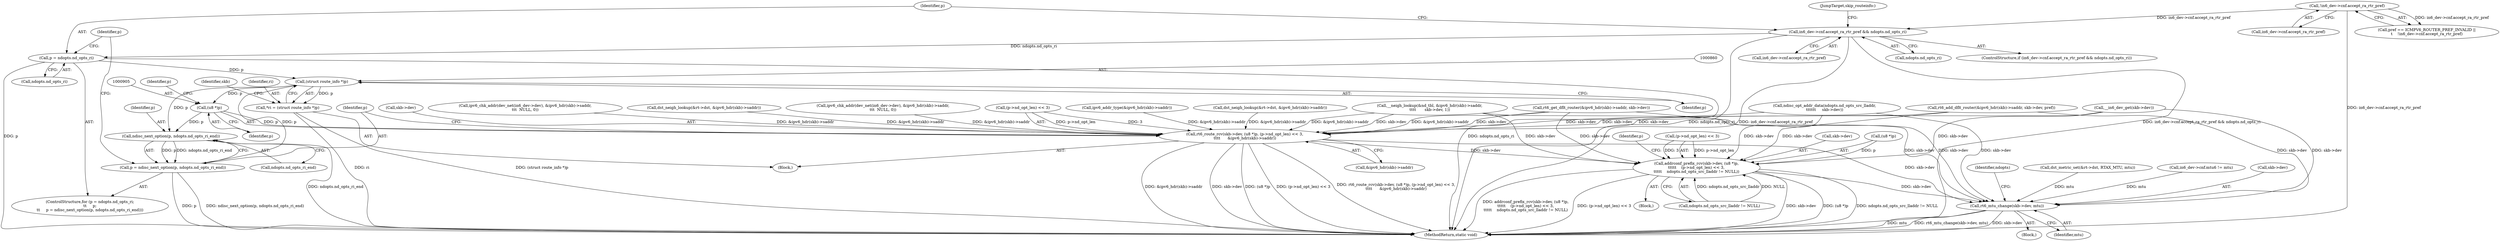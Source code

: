 digraph "0_linux_6fd99094de2b83d1d4c8457f2c83483b2828e75a@pointer" {
"1000830" [label="(Call,in6_dev->cnf.accept_ra_rtr_pref && ndopts.nd_opts_ri)"];
"1000382" [label="(Call,!in6_dev->cnf.accept_ra_rtr_pref)"];
"1000842" [label="(Call,p = ndopts.nd_opts_ri)"];
"1000859" [label="(Call,(struct route_info *)p)"];
"1000850" [label="(Call,ndisc_next_option(p, ndopts.nd_opts_ri_end))"];
"1000848" [label="(Call,p = ndisc_next_option(p, ndopts.nd_opts_ri_end))"];
"1000857" [label="(Call,*ri = (struct route_info *)p)"];
"1000904" [label="(Call,(u8 *)p)"];
"1000900" [label="(Call,rt6_route_rcv(skb->dev, (u8 *)p, (p->nd_opt_len) << 3,\n\t\t\t\t      &ipv6_hdr(skb)->saddr))"];
"1000963" [label="(Call,addrconf_prefix_rcv(skb->dev, (u8 *)p,\n\t\t\t\t\t    (p->nd_opt_len) << 3,\n\t\t\t\t\t    ndopts.nd_opts_src_lladdr != NULL))"];
"1001055" [label="(Call,rt6_mtu_change(skb->dev, mtu))"];
"1000855" [label="(Block,)"];
"1000900" [label="(Call,rt6_route_rcv(skb->dev, (u8 *)p, (p->nd_opt_len) << 3,\n\t\t\t\t      &ipv6_hdr(skb)->saddr))"];
"1000382" [label="(Call,!in6_dev->cnf.accept_ra_rtr_pref)"];
"1000967" [label="(Call,(u8 *)p)"];
"1000859" [label="(Call,(struct route_info *)p)"];
"1000909" [label="(Identifier,p)"];
"1000850" [label="(Call,ndisc_next_option(p, ndopts.nd_opts_ri_end))"];
"1000858" [label="(Identifier,ri)"];
"1000204" [label="(Call,__in6_dev_get(skb->dev))"];
"1001059" [label="(Identifier,mtu)"];
"1000465" [label="(Call,rt6_add_dflt_router(&ipv6_hdr(skb)->saddr, skb->dev, pref))"];
"1000849" [label="(Identifier,p)"];
"1000167" [label="(Call,ipv6_addr_type(&ipv6_hdr(skb)->saddr))"];
"1000917" [label="(JumpTarget,skip_routeinfo:)"];
"1000848" [label="(Call,p = ndisc_next_option(p, ndopts.nd_opts_ri_end))"];
"1000962" [label="(Block,)"];
"1000843" [label="(Identifier,p)"];
"1001062" [label="(Identifier,ndopts)"];
"1001048" [label="(Call,dst_metric_set(&rt->dst, RTAX_MTU, mtu))"];
"1000836" [label="(Call,ndopts.nd_opts_ri)"];
"1000842" [label="(Call,p = ndopts.nd_opts_ri)"];
"1000829" [label="(ControlStructure,if (in6_dev->cnf.accept_ra_rtr_pref && ndopts.nd_opts_ri))"];
"1000906" [label="(Identifier,p)"];
"1000407" [label="(Call,dst_neigh_lookup(&rt->dst, &ipv6_hdr(skb)->saddr))"];
"1000847" [label="(Identifier,p)"];
"1000975" [label="(Call,ndopts.nd_opts_src_lladdr != NULL)"];
"1000956" [label="(Identifier,p)"];
"1001104" [label="(MethodReturn,static void)"];
"1000830" [label="(Call,in6_dev->cnf.accept_ra_rtr_pref && ndopts.nd_opts_ri)"];
"1001055" [label="(Call,rt6_mtu_change(skb->dev, mtu))"];
"1000970" [label="(Call,(p->nd_opt_len) << 3)"];
"1001031" [label="(Call,in6_dev->cnf.mtu6 != mtu)"];
"1000831" [label="(Call,in6_dev->cnf.accept_ra_rtr_pref)"];
"1000901" [label="(Call,skb->dev)"];
"1000383" [label="(Call,in6_dev->cnf.accept_ra_rtr_pref)"];
"1000904" [label="(Call,(u8 *)p)"];
"1000857" [label="(Call,*ri = (struct route_info *)p)"];
"1000852" [label="(Call,ndopts.nd_opts_ri_end)"];
"1000339" [label="(Call,ipv6_chk_addr(dev_net(in6_dev->dev), &ipv6_hdr(skb)->saddr,\n\t\t\t  NULL, 0))"];
"1000964" [label="(Call,skb->dev)"];
"1000912" [label="(Call,&ipv6_hdr(skb)->saddr)"];
"1000378" [label="(Call,pref == ICMPV6_ROUTER_PREF_INVALID ||\n\t    !in6_dev->cnf.accept_ra_rtr_pref)"];
"1000866" [label="(Identifier,skb)"];
"1000907" [label="(Call,(p->nd_opt_len) << 3)"];
"1000393" [label="(Call,rt6_get_dflt_router(&ipv6_hdr(skb)->saddr, skb->dev))"];
"1000861" [label="(Identifier,p)"];
"1000841" [label="(ControlStructure,for (p = ndopts.nd_opts_ri;\n\t\t     p;\n\t\t     p = ndisc_next_option(p, ndopts.nd_opts_ri_end)))"];
"1000806" [label="(Call,ipv6_chk_addr(dev_net(in6_dev->dev), &ipv6_hdr(skb)->saddr,\n\t\t\t  NULL, 0))"];
"1000488" [label="(Call,dst_neigh_lookup(&rt->dst, &ipv6_hdr(skb)->saddr))"];
"1000755" [label="(Call,ndisc_opt_addr_data(ndopts.nd_opts_src_lladdr,\n\t\t\t\t\t\t     skb->dev))"];
"1001056" [label="(Call,skb->dev)"];
"1000963" [label="(Call,addrconf_prefix_rcv(skb->dev, (u8 *)p,\n\t\t\t\t\t    (p->nd_opt_len) << 3,\n\t\t\t\t\t    ndopts.nd_opts_src_lladdr != NULL))"];
"1000844" [label="(Call,ndopts.nd_opts_ri)"];
"1000729" [label="(Call,__neigh_lookup(&nd_tbl, &ipv6_hdr(skb)->saddr,\n\t\t\t\t       skb->dev, 1))"];
"1001038" [label="(Block,)"];
"1000851" [label="(Identifier,p)"];
"1000830" -> "1000829"  [label="AST: "];
"1000830" -> "1000831"  [label="CFG: "];
"1000830" -> "1000836"  [label="CFG: "];
"1000831" -> "1000830"  [label="AST: "];
"1000836" -> "1000830"  [label="AST: "];
"1000843" -> "1000830"  [label="CFG: "];
"1000917" -> "1000830"  [label="CFG: "];
"1000830" -> "1001104"  [label="DDG: in6_dev->cnf.accept_ra_rtr_pref && ndopts.nd_opts_ri"];
"1000830" -> "1001104"  [label="DDG: ndopts.nd_opts_ri"];
"1000830" -> "1001104"  [label="DDG: in6_dev->cnf.accept_ra_rtr_pref"];
"1000382" -> "1000830"  [label="DDG: in6_dev->cnf.accept_ra_rtr_pref"];
"1000830" -> "1000842"  [label="DDG: ndopts.nd_opts_ri"];
"1000382" -> "1000378"  [label="AST: "];
"1000382" -> "1000383"  [label="CFG: "];
"1000383" -> "1000382"  [label="AST: "];
"1000378" -> "1000382"  [label="CFG: "];
"1000382" -> "1001104"  [label="DDG: in6_dev->cnf.accept_ra_rtr_pref"];
"1000382" -> "1000378"  [label="DDG: in6_dev->cnf.accept_ra_rtr_pref"];
"1000842" -> "1000841"  [label="AST: "];
"1000842" -> "1000844"  [label="CFG: "];
"1000843" -> "1000842"  [label="AST: "];
"1000844" -> "1000842"  [label="AST: "];
"1000847" -> "1000842"  [label="CFG: "];
"1000842" -> "1001104"  [label="DDG: p"];
"1000842" -> "1001104"  [label="DDG: ndopts.nd_opts_ri"];
"1000842" -> "1000859"  [label="DDG: p"];
"1000859" -> "1000857"  [label="AST: "];
"1000859" -> "1000861"  [label="CFG: "];
"1000860" -> "1000859"  [label="AST: "];
"1000861" -> "1000859"  [label="AST: "];
"1000857" -> "1000859"  [label="CFG: "];
"1000859" -> "1000850"  [label="DDG: p"];
"1000859" -> "1000857"  [label="DDG: p"];
"1000848" -> "1000859"  [label="DDG: p"];
"1000859" -> "1000904"  [label="DDG: p"];
"1000850" -> "1000848"  [label="AST: "];
"1000850" -> "1000852"  [label="CFG: "];
"1000851" -> "1000850"  [label="AST: "];
"1000852" -> "1000850"  [label="AST: "];
"1000848" -> "1000850"  [label="CFG: "];
"1000850" -> "1001104"  [label="DDG: ndopts.nd_opts_ri_end"];
"1000850" -> "1000848"  [label="DDG: p"];
"1000850" -> "1000848"  [label="DDG: ndopts.nd_opts_ri_end"];
"1000904" -> "1000850"  [label="DDG: p"];
"1000848" -> "1000841"  [label="AST: "];
"1000849" -> "1000848"  [label="AST: "];
"1000847" -> "1000848"  [label="CFG: "];
"1000848" -> "1001104"  [label="DDG: p"];
"1000848" -> "1001104"  [label="DDG: ndisc_next_option(p, ndopts.nd_opts_ri_end)"];
"1000857" -> "1000855"  [label="AST: "];
"1000858" -> "1000857"  [label="AST: "];
"1000866" -> "1000857"  [label="CFG: "];
"1000857" -> "1001104"  [label="DDG: ri"];
"1000857" -> "1001104"  [label="DDG: (struct route_info *)p"];
"1000904" -> "1000900"  [label="AST: "];
"1000904" -> "1000906"  [label="CFG: "];
"1000905" -> "1000904"  [label="AST: "];
"1000906" -> "1000904"  [label="AST: "];
"1000909" -> "1000904"  [label="CFG: "];
"1000904" -> "1000900"  [label="DDG: p"];
"1000900" -> "1000855"  [label="AST: "];
"1000900" -> "1000912"  [label="CFG: "];
"1000901" -> "1000900"  [label="AST: "];
"1000907" -> "1000900"  [label="AST: "];
"1000912" -> "1000900"  [label="AST: "];
"1000849" -> "1000900"  [label="CFG: "];
"1000900" -> "1001104"  [label="DDG: (u8 *)p"];
"1000900" -> "1001104"  [label="DDG: (p->nd_opt_len) << 3"];
"1000900" -> "1001104"  [label="DDG: rt6_route_rcv(skb->dev, (u8 *)p, (p->nd_opt_len) << 3,\n\t\t\t\t      &ipv6_hdr(skb)->saddr)"];
"1000900" -> "1001104"  [label="DDG: &ipv6_hdr(skb)->saddr"];
"1000900" -> "1001104"  [label="DDG: skb->dev"];
"1000755" -> "1000900"  [label="DDG: skb->dev"];
"1000729" -> "1000900"  [label="DDG: skb->dev"];
"1000729" -> "1000900"  [label="DDG: &ipv6_hdr(skb)->saddr"];
"1000465" -> "1000900"  [label="DDG: skb->dev"];
"1000204" -> "1000900"  [label="DDG: skb->dev"];
"1000393" -> "1000900"  [label="DDG: skb->dev"];
"1000393" -> "1000900"  [label="DDG: &ipv6_hdr(skb)->saddr"];
"1000907" -> "1000900"  [label="DDG: p->nd_opt_len"];
"1000907" -> "1000900"  [label="DDG: 3"];
"1000167" -> "1000900"  [label="DDG: &ipv6_hdr(skb)->saddr"];
"1000407" -> "1000900"  [label="DDG: &ipv6_hdr(skb)->saddr"];
"1000488" -> "1000900"  [label="DDG: &ipv6_hdr(skb)->saddr"];
"1000806" -> "1000900"  [label="DDG: &ipv6_hdr(skb)->saddr"];
"1000339" -> "1000900"  [label="DDG: &ipv6_hdr(skb)->saddr"];
"1000900" -> "1000963"  [label="DDG: skb->dev"];
"1000900" -> "1001055"  [label="DDG: skb->dev"];
"1000963" -> "1000962"  [label="AST: "];
"1000963" -> "1000975"  [label="CFG: "];
"1000964" -> "1000963"  [label="AST: "];
"1000967" -> "1000963"  [label="AST: "];
"1000970" -> "1000963"  [label="AST: "];
"1000975" -> "1000963"  [label="AST: "];
"1000956" -> "1000963"  [label="CFG: "];
"1000963" -> "1001104"  [label="DDG: skb->dev"];
"1000963" -> "1001104"  [label="DDG: (u8 *)p"];
"1000963" -> "1001104"  [label="DDG: ndopts.nd_opts_src_lladdr != NULL"];
"1000963" -> "1001104"  [label="DDG: addrconf_prefix_rcv(skb->dev, (u8 *)p,\n\t\t\t\t\t    (p->nd_opt_len) << 3,\n\t\t\t\t\t    ndopts.nd_opts_src_lladdr != NULL)"];
"1000963" -> "1001104"  [label="DDG: (p->nd_opt_len) << 3"];
"1000755" -> "1000963"  [label="DDG: skb->dev"];
"1000729" -> "1000963"  [label="DDG: skb->dev"];
"1000465" -> "1000963"  [label="DDG: skb->dev"];
"1000204" -> "1000963"  [label="DDG: skb->dev"];
"1000393" -> "1000963"  [label="DDG: skb->dev"];
"1000967" -> "1000963"  [label="DDG: p"];
"1000970" -> "1000963"  [label="DDG: p->nd_opt_len"];
"1000970" -> "1000963"  [label="DDG: 3"];
"1000975" -> "1000963"  [label="DDG: ndopts.nd_opts_src_lladdr"];
"1000975" -> "1000963"  [label="DDG: NULL"];
"1000963" -> "1001055"  [label="DDG: skb->dev"];
"1001055" -> "1001038"  [label="AST: "];
"1001055" -> "1001059"  [label="CFG: "];
"1001056" -> "1001055"  [label="AST: "];
"1001059" -> "1001055"  [label="AST: "];
"1001062" -> "1001055"  [label="CFG: "];
"1001055" -> "1001104"  [label="DDG: rt6_mtu_change(skb->dev, mtu)"];
"1001055" -> "1001104"  [label="DDG: skb->dev"];
"1001055" -> "1001104"  [label="DDG: mtu"];
"1000755" -> "1001055"  [label="DDG: skb->dev"];
"1000729" -> "1001055"  [label="DDG: skb->dev"];
"1000465" -> "1001055"  [label="DDG: skb->dev"];
"1000204" -> "1001055"  [label="DDG: skb->dev"];
"1000393" -> "1001055"  [label="DDG: skb->dev"];
"1001048" -> "1001055"  [label="DDG: mtu"];
"1001031" -> "1001055"  [label="DDG: mtu"];
}
